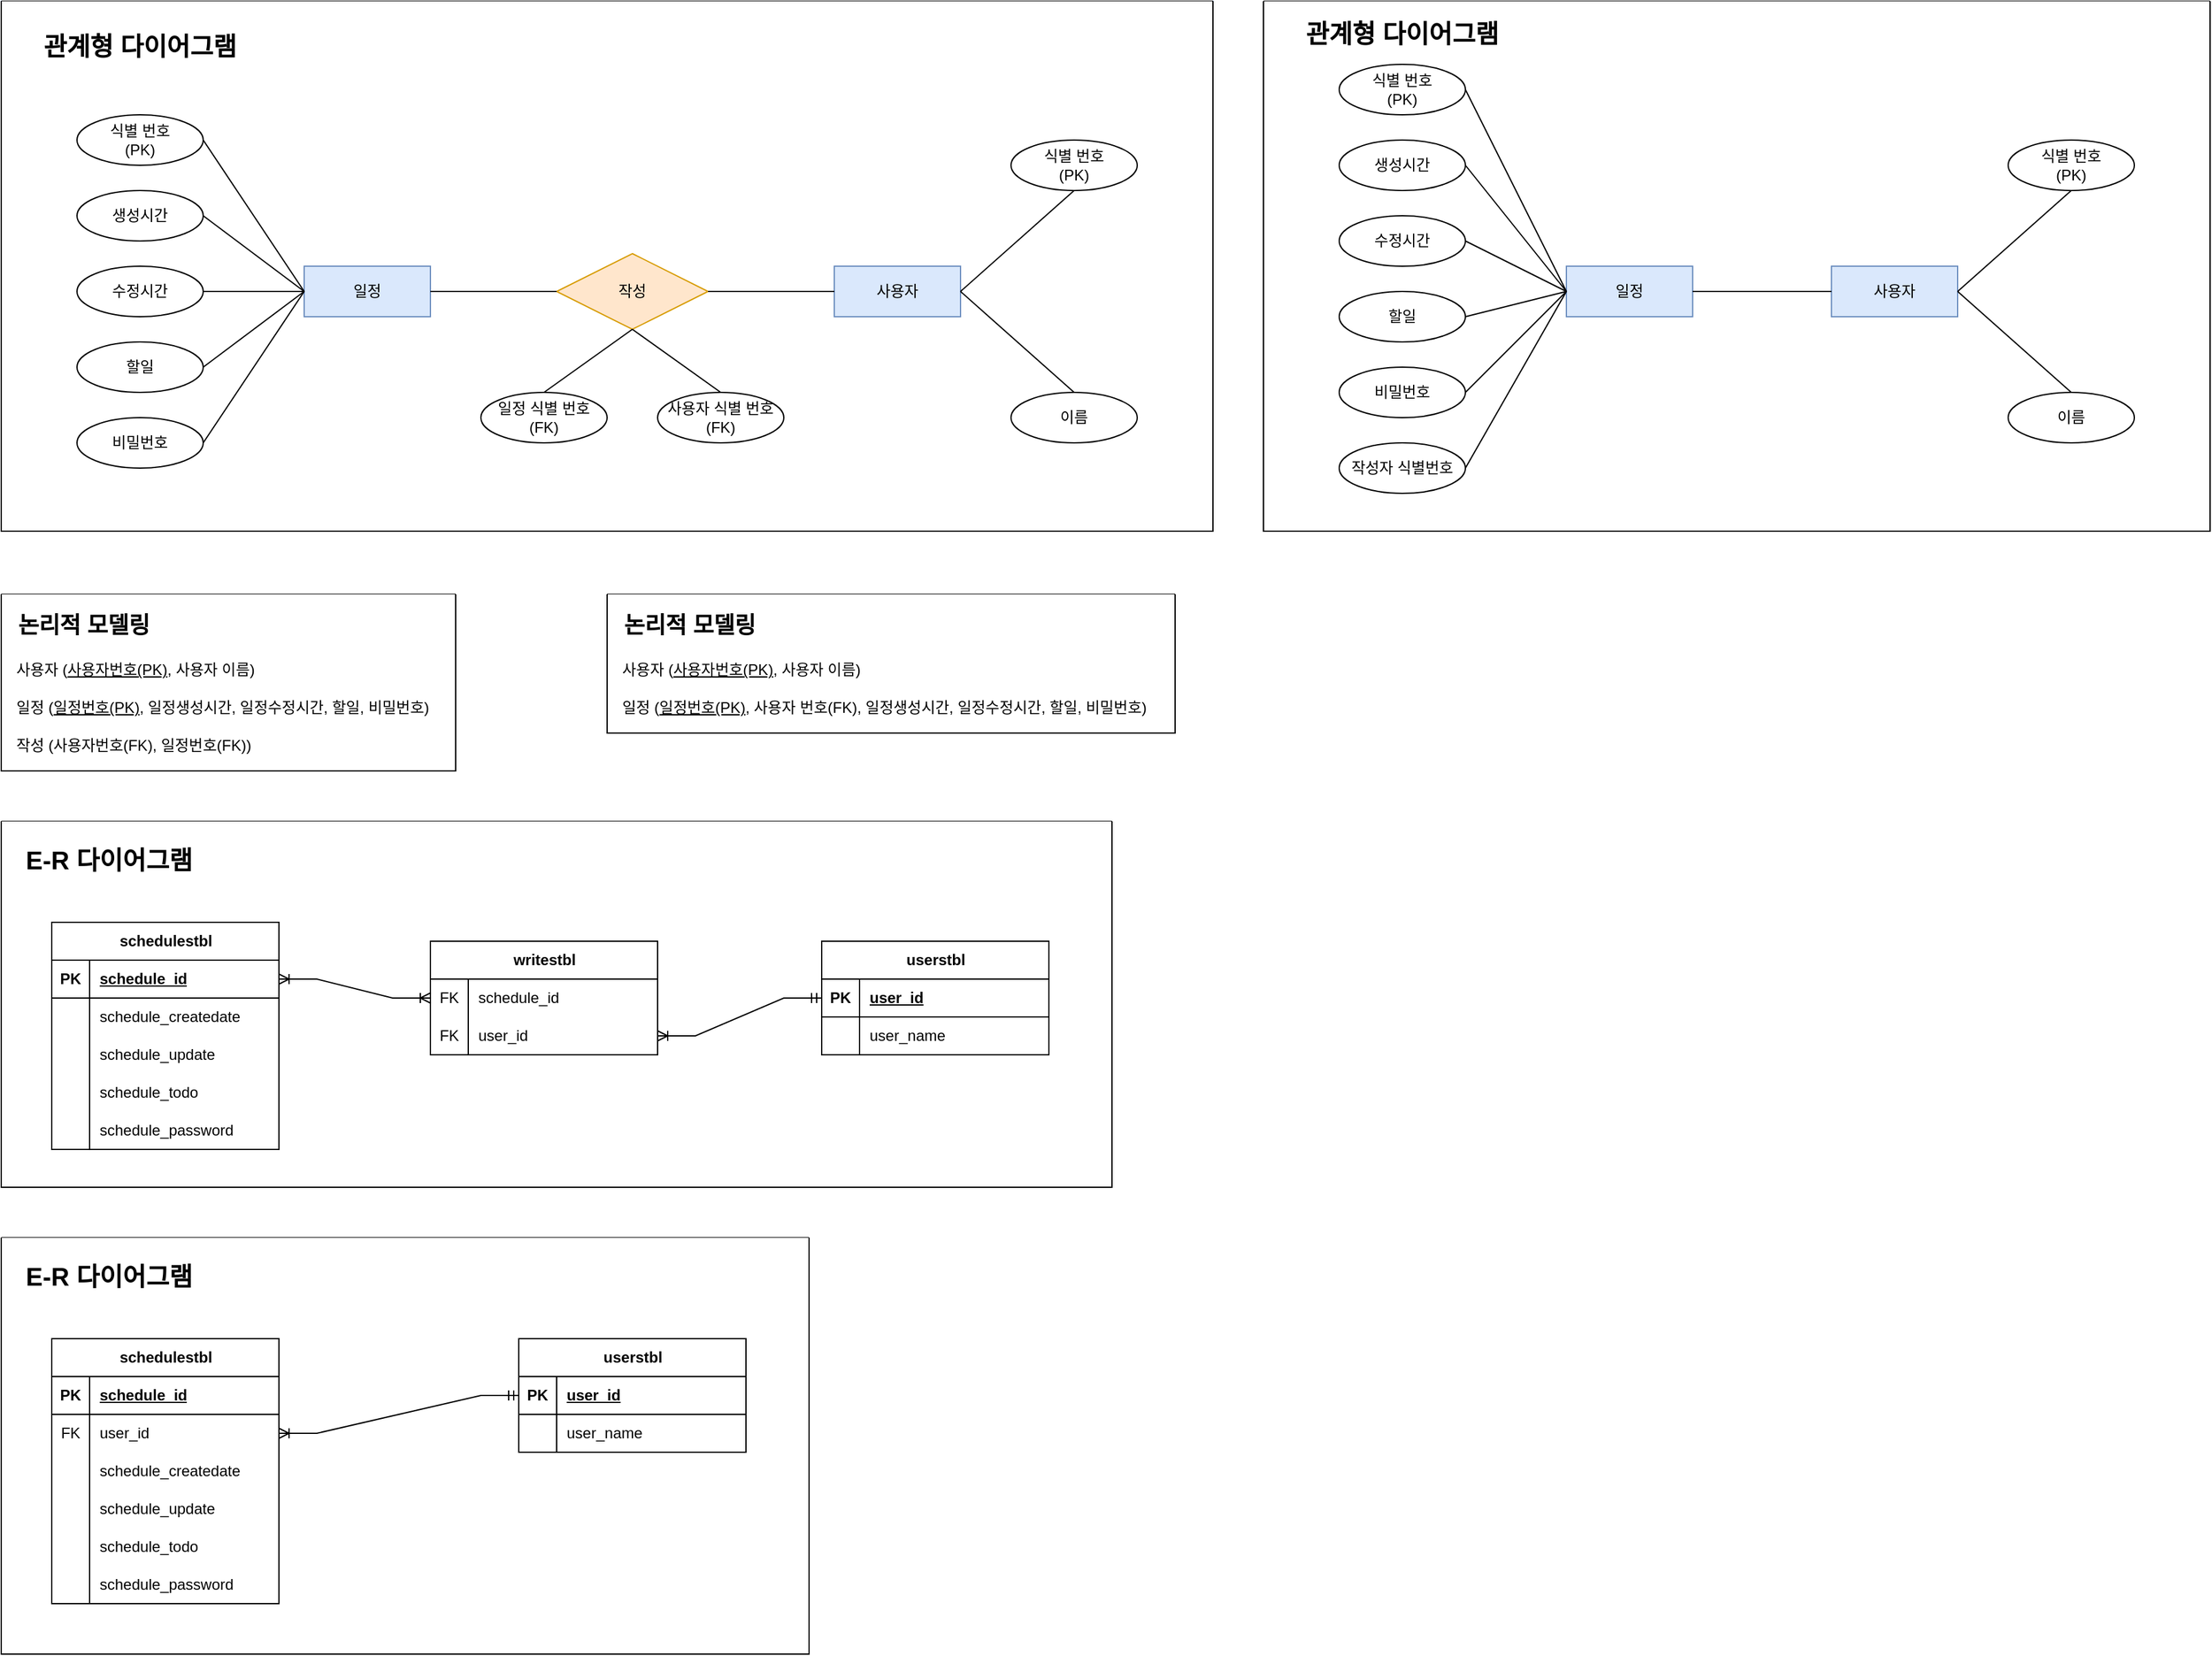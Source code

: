 <mxfile version="26.2.9">
  <diagram name="페이지-1" id="7u8y5s6nJCoRdp69eCld">
    <mxGraphModel dx="1723" dy="926" grid="1" gridSize="10" guides="1" tooltips="1" connect="1" arrows="1" fold="1" page="1" pageScale="1" pageWidth="827" pageHeight="1169" math="0" shadow="0">
      <root>
        <mxCell id="0" />
        <mxCell id="1" parent="0" />
        <mxCell id="xy9pNAmXeIm37C3tFUrq-29" value="" style="group;fillColor=#dae8fc;strokeColor=#6c8ebf;" vertex="1" connectable="0" parent="1">
          <mxGeometry x="140" y="20" width="960" height="420" as="geometry" />
        </mxCell>
        <mxCell id="xy9pNAmXeIm37C3tFUrq-27" value="" style="swimlane;startSize=0;swimlaneFillColor=default;" vertex="1" parent="xy9pNAmXeIm37C3tFUrq-29">
          <mxGeometry width="960" height="420" as="geometry" />
        </mxCell>
        <mxCell id="xy9pNAmXeIm37C3tFUrq-28" value="관계형 다이어그램" style="text;html=1;align=center;verticalAlign=middle;whiteSpace=wrap;rounded=0;fontSize=20;fontStyle=1" vertex="1" parent="xy9pNAmXeIm37C3tFUrq-27">
          <mxGeometry x="25" y="20" width="170" height="30" as="geometry" />
        </mxCell>
        <mxCell id="xy9pNAmXeIm37C3tFUrq-3" value="작성" style="shape=rhombus;perimeter=rhombusPerimeter;whiteSpace=wrap;html=1;align=center;fillColor=#ffe6cc;strokeColor=#d79b00;" vertex="1" parent="xy9pNAmXeIm37C3tFUrq-29">
          <mxGeometry x="440" y="200" width="120" height="60" as="geometry" />
        </mxCell>
        <mxCell id="xy9pNAmXeIm37C3tFUrq-4" value="일정" style="whiteSpace=wrap;html=1;align=center;fillColor=#dae8fc;strokeColor=#6c8ebf;" vertex="1" parent="xy9pNAmXeIm37C3tFUrq-29">
          <mxGeometry x="240" y="210" width="100" height="40" as="geometry" />
        </mxCell>
        <mxCell id="xy9pNAmXeIm37C3tFUrq-5" value="사용자" style="whiteSpace=wrap;html=1;align=center;fillColor=#dae8fc;strokeColor=#6c8ebf;" vertex="1" parent="xy9pNAmXeIm37C3tFUrq-29">
          <mxGeometry x="660" y="210" width="100" height="40" as="geometry" />
        </mxCell>
        <mxCell id="xy9pNAmXeIm37C3tFUrq-6" value="" style="endArrow=none;html=1;rounded=0;exitX=1;exitY=0.5;exitDx=0;exitDy=0;entryX=0;entryY=0.5;entryDx=0;entryDy=0;" edge="1" parent="xy9pNAmXeIm37C3tFUrq-29" source="xy9pNAmXeIm37C3tFUrq-4" target="xy9pNAmXeIm37C3tFUrq-3">
          <mxGeometry relative="1" as="geometry">
            <mxPoint x="410" y="410" as="sourcePoint" />
            <mxPoint x="570" y="410" as="targetPoint" />
          </mxGeometry>
        </mxCell>
        <mxCell id="xy9pNAmXeIm37C3tFUrq-7" value="" style="endArrow=none;html=1;rounded=0;exitX=1;exitY=0.5;exitDx=0;exitDy=0;entryX=0;entryY=0.5;entryDx=0;entryDy=0;" edge="1" parent="xy9pNAmXeIm37C3tFUrq-29" source="xy9pNAmXeIm37C3tFUrq-3" target="xy9pNAmXeIm37C3tFUrq-5">
          <mxGeometry relative="1" as="geometry">
            <mxPoint x="430" y="410" as="sourcePoint" />
            <mxPoint x="590" y="410" as="targetPoint" />
          </mxGeometry>
        </mxCell>
        <mxCell id="xy9pNAmXeIm37C3tFUrq-8" value="식별 번호&lt;div&gt;(PK)&lt;/div&gt;" style="ellipse;whiteSpace=wrap;html=1;align=center;" vertex="1" parent="xy9pNAmXeIm37C3tFUrq-29">
          <mxGeometry x="800" y="110" width="100" height="40" as="geometry" />
        </mxCell>
        <mxCell id="xy9pNAmXeIm37C3tFUrq-9" value="이름" style="ellipse;whiteSpace=wrap;html=1;align=center;" vertex="1" parent="xy9pNAmXeIm37C3tFUrq-29">
          <mxGeometry x="800" y="310" width="100" height="40" as="geometry" />
        </mxCell>
        <mxCell id="xy9pNAmXeIm37C3tFUrq-10" value="" style="endArrow=none;html=1;rounded=0;entryX=0.5;entryY=1;entryDx=0;entryDy=0;exitX=1;exitY=0.5;exitDx=0;exitDy=0;" edge="1" parent="xy9pNAmXeIm37C3tFUrq-29" source="xy9pNAmXeIm37C3tFUrq-5" target="xy9pNAmXeIm37C3tFUrq-8">
          <mxGeometry relative="1" as="geometry">
            <mxPoint x="430" y="420" as="sourcePoint" />
            <mxPoint x="590" y="420" as="targetPoint" />
          </mxGeometry>
        </mxCell>
        <mxCell id="xy9pNAmXeIm37C3tFUrq-11" value="" style="endArrow=none;html=1;rounded=0;entryX=0.5;entryY=0;entryDx=0;entryDy=0;exitX=1;exitY=0.5;exitDx=0;exitDy=0;" edge="1" parent="xy9pNAmXeIm37C3tFUrq-29" source="xy9pNAmXeIm37C3tFUrq-5" target="xy9pNAmXeIm37C3tFUrq-9">
          <mxGeometry relative="1" as="geometry">
            <mxPoint x="820" y="230" as="sourcePoint" />
            <mxPoint x="590" y="420" as="targetPoint" />
          </mxGeometry>
        </mxCell>
        <mxCell id="xy9pNAmXeIm37C3tFUrq-12" value="식별 번호&lt;div&gt;(PK&lt;span style=&quot;background-color: transparent; color: light-dark(rgb(0, 0, 0), rgb(255, 255, 255));&quot;&gt;)&lt;/span&gt;&lt;/div&gt;" style="ellipse;whiteSpace=wrap;html=1;align=center;" vertex="1" parent="xy9pNAmXeIm37C3tFUrq-29">
          <mxGeometry x="60" y="90" width="100" height="40" as="geometry" />
        </mxCell>
        <mxCell id="xy9pNAmXeIm37C3tFUrq-13" value="생성시간" style="ellipse;whiteSpace=wrap;html=1;align=center;" vertex="1" parent="xy9pNAmXeIm37C3tFUrq-29">
          <mxGeometry x="60" y="150" width="100" height="40" as="geometry" />
        </mxCell>
        <mxCell id="xy9pNAmXeIm37C3tFUrq-14" value="수정시간" style="ellipse;whiteSpace=wrap;html=1;align=center;" vertex="1" parent="xy9pNAmXeIm37C3tFUrq-29">
          <mxGeometry x="60" y="210" width="100" height="40" as="geometry" />
        </mxCell>
        <mxCell id="xy9pNAmXeIm37C3tFUrq-15" value="할일" style="ellipse;whiteSpace=wrap;html=1;align=center;" vertex="1" parent="xy9pNAmXeIm37C3tFUrq-29">
          <mxGeometry x="60" y="270" width="100" height="40" as="geometry" />
        </mxCell>
        <mxCell id="xy9pNAmXeIm37C3tFUrq-16" value="비밀번호" style="ellipse;whiteSpace=wrap;html=1;align=center;" vertex="1" parent="xy9pNAmXeIm37C3tFUrq-29">
          <mxGeometry x="60" y="330" width="100" height="40" as="geometry" />
        </mxCell>
        <mxCell id="xy9pNAmXeIm37C3tFUrq-17" value="" style="endArrow=none;html=1;rounded=0;exitX=1;exitY=0.5;exitDx=0;exitDy=0;entryX=0;entryY=0.5;entryDx=0;entryDy=0;" edge="1" parent="xy9pNAmXeIm37C3tFUrq-29" source="xy9pNAmXeIm37C3tFUrq-12" target="xy9pNAmXeIm37C3tFUrq-4">
          <mxGeometry relative="1" as="geometry">
            <mxPoint x="340" y="420" as="sourcePoint" />
            <mxPoint x="500" y="420" as="targetPoint" />
          </mxGeometry>
        </mxCell>
        <mxCell id="xy9pNAmXeIm37C3tFUrq-18" value="" style="endArrow=none;html=1;rounded=0;exitX=1;exitY=0.5;exitDx=0;exitDy=0;entryX=0;entryY=0.5;entryDx=0;entryDy=0;" edge="1" parent="xy9pNAmXeIm37C3tFUrq-29" source="xy9pNAmXeIm37C3tFUrq-13" target="xy9pNAmXeIm37C3tFUrq-4">
          <mxGeometry relative="1" as="geometry">
            <mxPoint x="340" y="420" as="sourcePoint" />
            <mxPoint x="500" y="420" as="targetPoint" />
          </mxGeometry>
        </mxCell>
        <mxCell id="xy9pNAmXeIm37C3tFUrq-19" value="" style="endArrow=none;html=1;rounded=0;exitX=1;exitY=0.5;exitDx=0;exitDy=0;entryX=0;entryY=0.5;entryDx=0;entryDy=0;" edge="1" parent="xy9pNAmXeIm37C3tFUrq-29" source="xy9pNAmXeIm37C3tFUrq-14" target="xy9pNAmXeIm37C3tFUrq-4">
          <mxGeometry relative="1" as="geometry">
            <mxPoint x="340" y="420" as="sourcePoint" />
            <mxPoint x="500" y="420" as="targetPoint" />
          </mxGeometry>
        </mxCell>
        <mxCell id="xy9pNAmXeIm37C3tFUrq-20" value="" style="endArrow=none;html=1;rounded=0;exitX=1;exitY=0.5;exitDx=0;exitDy=0;entryX=0;entryY=0.5;entryDx=0;entryDy=0;" edge="1" parent="xy9pNAmXeIm37C3tFUrq-29" source="xy9pNAmXeIm37C3tFUrq-15" target="xy9pNAmXeIm37C3tFUrq-4">
          <mxGeometry relative="1" as="geometry">
            <mxPoint x="340" y="420" as="sourcePoint" />
            <mxPoint x="500" y="420" as="targetPoint" />
          </mxGeometry>
        </mxCell>
        <mxCell id="xy9pNAmXeIm37C3tFUrq-21" value="" style="endArrow=none;html=1;rounded=0;exitX=1;exitY=0.5;exitDx=0;exitDy=0;entryX=0;entryY=0.5;entryDx=0;entryDy=0;" edge="1" parent="xy9pNAmXeIm37C3tFUrq-29" source="xy9pNAmXeIm37C3tFUrq-16" target="xy9pNAmXeIm37C3tFUrq-4">
          <mxGeometry relative="1" as="geometry">
            <mxPoint x="340" y="420" as="sourcePoint" />
            <mxPoint x="500" y="420" as="targetPoint" />
          </mxGeometry>
        </mxCell>
        <mxCell id="xy9pNAmXeIm37C3tFUrq-22" value="일정 식별 번호&lt;div&gt;(FK)&lt;/div&gt;" style="ellipse;whiteSpace=wrap;html=1;align=center;" vertex="1" parent="xy9pNAmXeIm37C3tFUrq-29">
          <mxGeometry x="380" y="310" width="100" height="40" as="geometry" />
        </mxCell>
        <mxCell id="xy9pNAmXeIm37C3tFUrq-23" value="사용자 식별 번호&lt;div&gt;(FK)&lt;/div&gt;" style="ellipse;whiteSpace=wrap;html=1;align=center;" vertex="1" parent="xy9pNAmXeIm37C3tFUrq-29">
          <mxGeometry x="520" y="310" width="100" height="40" as="geometry" />
        </mxCell>
        <mxCell id="xy9pNAmXeIm37C3tFUrq-25" value="" style="endArrow=none;html=1;rounded=0;exitX=0.5;exitY=0;exitDx=0;exitDy=0;entryX=0.5;entryY=1;entryDx=0;entryDy=0;" edge="1" parent="xy9pNAmXeIm37C3tFUrq-29" source="xy9pNAmXeIm37C3tFUrq-22" target="xy9pNAmXeIm37C3tFUrq-3">
          <mxGeometry relative="1" as="geometry">
            <mxPoint x="340" y="420" as="sourcePoint" />
            <mxPoint x="500" y="420" as="targetPoint" />
          </mxGeometry>
        </mxCell>
        <mxCell id="xy9pNAmXeIm37C3tFUrq-26" value="" style="endArrow=none;html=1;rounded=0;exitX=0.5;exitY=1;exitDx=0;exitDy=0;entryX=0.5;entryY=0;entryDx=0;entryDy=0;" edge="1" parent="xy9pNAmXeIm37C3tFUrq-29" source="xy9pNAmXeIm37C3tFUrq-3" target="xy9pNAmXeIm37C3tFUrq-23">
          <mxGeometry relative="1" as="geometry">
            <mxPoint x="340" y="420" as="sourcePoint" />
            <mxPoint x="500" y="420" as="targetPoint" />
          </mxGeometry>
        </mxCell>
        <mxCell id="xy9pNAmXeIm37C3tFUrq-43" value="" style="swimlane;startSize=0;swimlaneFillColor=default;" vertex="1" parent="1">
          <mxGeometry x="140" y="490" width="360" height="140" as="geometry" />
        </mxCell>
        <mxCell id="xy9pNAmXeIm37C3tFUrq-44" value="논리적 모델링" style="text;html=1;align=center;verticalAlign=middle;resizable=0;points=[];autosize=1;strokeColor=none;fillColor=none;fontSize=18;fontStyle=1" vertex="1" parent="xy9pNAmXeIm37C3tFUrq-43">
          <mxGeometry y="5" width="130" height="40" as="geometry" />
        </mxCell>
        <mxCell id="xy9pNAmXeIm37C3tFUrq-45" value="사용자 (&lt;u&gt;사용자번호(PK)&lt;/u&gt;, 사용자 이름)" style="text;html=1;align=left;verticalAlign=middle;resizable=0;points=[];autosize=1;strokeColor=none;fillColor=none;" vertex="1" parent="xy9pNAmXeIm37C3tFUrq-43">
          <mxGeometry x="10" y="45" width="210" height="30" as="geometry" />
        </mxCell>
        <mxCell id="xy9pNAmXeIm37C3tFUrq-46" value="일정 (&lt;u&gt;일정번호(PK)&lt;/u&gt;, 일정생성시간, 일정수정시간, 할일, 비밀번호)" style="text;html=1;align=left;verticalAlign=middle;resizable=0;points=[];autosize=1;strokeColor=none;fillColor=none;" vertex="1" parent="xy9pNAmXeIm37C3tFUrq-43">
          <mxGeometry x="10" y="75" width="350" height="30" as="geometry" />
        </mxCell>
        <mxCell id="xy9pNAmXeIm37C3tFUrq-47" value="작성 (사용자번호(FK), 일정번호(FK))" style="text;html=1;align=left;verticalAlign=middle;resizable=0;points=[];autosize=1;strokeColor=none;fillColor=none;" vertex="1" parent="xy9pNAmXeIm37C3tFUrq-43">
          <mxGeometry x="10" y="105" width="210" height="30" as="geometry" />
        </mxCell>
        <mxCell id="xy9pNAmXeIm37C3tFUrq-95" value="" style="group" vertex="1" connectable="0" parent="1">
          <mxGeometry x="140" y="670" width="880" height="290" as="geometry" />
        </mxCell>
        <mxCell id="xy9pNAmXeIm37C3tFUrq-93" value="" style="swimlane;startSize=0;swimlaneFillColor=default;" vertex="1" parent="xy9pNAmXeIm37C3tFUrq-95">
          <mxGeometry width="880" height="290" as="geometry" />
        </mxCell>
        <mxCell id="xy9pNAmXeIm37C3tFUrq-94" value="E-R 다이어그램" style="text;html=1;align=center;verticalAlign=middle;resizable=0;points=[];autosize=1;strokeColor=none;fillColor=none;fontSize=20;fontStyle=1" vertex="1" parent="xy9pNAmXeIm37C3tFUrq-93">
          <mxGeometry x="5" y="10" width="160" height="40" as="geometry" />
        </mxCell>
        <mxCell id="xy9pNAmXeIm37C3tFUrq-48" value="schedulestbl" style="shape=table;startSize=30;container=1;collapsible=1;childLayout=tableLayout;fixedRows=1;rowLines=0;fontStyle=1;align=center;resizeLast=1;html=1;" vertex="1" parent="xy9pNAmXeIm37C3tFUrq-95">
          <mxGeometry x="40" y="80" width="180" height="180" as="geometry" />
        </mxCell>
        <mxCell id="xy9pNAmXeIm37C3tFUrq-49" value="" style="shape=tableRow;horizontal=0;startSize=0;swimlaneHead=0;swimlaneBody=0;fillColor=none;collapsible=0;dropTarget=0;points=[[0,0.5],[1,0.5]];portConstraint=eastwest;top=0;left=0;right=0;bottom=1;" vertex="1" parent="xy9pNAmXeIm37C3tFUrq-48">
          <mxGeometry y="30" width="180" height="30" as="geometry" />
        </mxCell>
        <mxCell id="xy9pNAmXeIm37C3tFUrq-50" value="PK" style="shape=partialRectangle;connectable=0;fillColor=none;top=0;left=0;bottom=0;right=0;fontStyle=1;overflow=hidden;whiteSpace=wrap;html=1;" vertex="1" parent="xy9pNAmXeIm37C3tFUrq-49">
          <mxGeometry width="30" height="30" as="geometry">
            <mxRectangle width="30" height="30" as="alternateBounds" />
          </mxGeometry>
        </mxCell>
        <mxCell id="xy9pNAmXeIm37C3tFUrq-51" value="schedule_id" style="shape=partialRectangle;connectable=0;fillColor=none;top=0;left=0;bottom=0;right=0;align=left;spacingLeft=6;fontStyle=5;overflow=hidden;whiteSpace=wrap;html=1;" vertex="1" parent="xy9pNAmXeIm37C3tFUrq-49">
          <mxGeometry x="30" width="150" height="30" as="geometry">
            <mxRectangle width="150" height="30" as="alternateBounds" />
          </mxGeometry>
        </mxCell>
        <mxCell id="xy9pNAmXeIm37C3tFUrq-52" value="" style="shape=tableRow;horizontal=0;startSize=0;swimlaneHead=0;swimlaneBody=0;fillColor=none;collapsible=0;dropTarget=0;points=[[0,0.5],[1,0.5]];portConstraint=eastwest;top=0;left=0;right=0;bottom=0;" vertex="1" parent="xy9pNAmXeIm37C3tFUrq-48">
          <mxGeometry y="60" width="180" height="30" as="geometry" />
        </mxCell>
        <mxCell id="xy9pNAmXeIm37C3tFUrq-53" value="" style="shape=partialRectangle;connectable=0;fillColor=none;top=0;left=0;bottom=0;right=0;editable=1;overflow=hidden;whiteSpace=wrap;html=1;" vertex="1" parent="xy9pNAmXeIm37C3tFUrq-52">
          <mxGeometry width="30" height="30" as="geometry">
            <mxRectangle width="30" height="30" as="alternateBounds" />
          </mxGeometry>
        </mxCell>
        <mxCell id="xy9pNAmXeIm37C3tFUrq-54" value="schedule_createdate" style="shape=partialRectangle;connectable=0;fillColor=none;top=0;left=0;bottom=0;right=0;align=left;spacingLeft=6;overflow=hidden;whiteSpace=wrap;html=1;" vertex="1" parent="xy9pNAmXeIm37C3tFUrq-52">
          <mxGeometry x="30" width="150" height="30" as="geometry">
            <mxRectangle width="150" height="30" as="alternateBounds" />
          </mxGeometry>
        </mxCell>
        <mxCell id="xy9pNAmXeIm37C3tFUrq-55" value="" style="shape=tableRow;horizontal=0;startSize=0;swimlaneHead=0;swimlaneBody=0;fillColor=none;collapsible=0;dropTarget=0;points=[[0,0.5],[1,0.5]];portConstraint=eastwest;top=0;left=0;right=0;bottom=0;" vertex="1" parent="xy9pNAmXeIm37C3tFUrq-48">
          <mxGeometry y="90" width="180" height="30" as="geometry" />
        </mxCell>
        <mxCell id="xy9pNAmXeIm37C3tFUrq-56" value="" style="shape=partialRectangle;connectable=0;fillColor=none;top=0;left=0;bottom=0;right=0;editable=1;overflow=hidden;whiteSpace=wrap;html=1;" vertex="1" parent="xy9pNAmXeIm37C3tFUrq-55">
          <mxGeometry width="30" height="30" as="geometry">
            <mxRectangle width="30" height="30" as="alternateBounds" />
          </mxGeometry>
        </mxCell>
        <mxCell id="xy9pNAmXeIm37C3tFUrq-57" value="schedule_update" style="shape=partialRectangle;connectable=0;fillColor=none;top=0;left=0;bottom=0;right=0;align=left;spacingLeft=6;overflow=hidden;whiteSpace=wrap;html=1;" vertex="1" parent="xy9pNAmXeIm37C3tFUrq-55">
          <mxGeometry x="30" width="150" height="30" as="geometry">
            <mxRectangle width="150" height="30" as="alternateBounds" />
          </mxGeometry>
        </mxCell>
        <mxCell id="xy9pNAmXeIm37C3tFUrq-58" value="" style="shape=tableRow;horizontal=0;startSize=0;swimlaneHead=0;swimlaneBody=0;fillColor=none;collapsible=0;dropTarget=0;points=[[0,0.5],[1,0.5]];portConstraint=eastwest;top=0;left=0;right=0;bottom=0;" vertex="1" parent="xy9pNAmXeIm37C3tFUrq-48">
          <mxGeometry y="120" width="180" height="30" as="geometry" />
        </mxCell>
        <mxCell id="xy9pNAmXeIm37C3tFUrq-59" value="" style="shape=partialRectangle;connectable=0;fillColor=none;top=0;left=0;bottom=0;right=0;editable=1;overflow=hidden;whiteSpace=wrap;html=1;" vertex="1" parent="xy9pNAmXeIm37C3tFUrq-58">
          <mxGeometry width="30" height="30" as="geometry">
            <mxRectangle width="30" height="30" as="alternateBounds" />
          </mxGeometry>
        </mxCell>
        <mxCell id="xy9pNAmXeIm37C3tFUrq-60" value="schedule_todo" style="shape=partialRectangle;connectable=0;fillColor=none;top=0;left=0;bottom=0;right=0;align=left;spacingLeft=6;overflow=hidden;whiteSpace=wrap;html=1;" vertex="1" parent="xy9pNAmXeIm37C3tFUrq-58">
          <mxGeometry x="30" width="150" height="30" as="geometry">
            <mxRectangle width="150" height="30" as="alternateBounds" />
          </mxGeometry>
        </mxCell>
        <mxCell id="xy9pNAmXeIm37C3tFUrq-87" value="" style="shape=tableRow;horizontal=0;startSize=0;swimlaneHead=0;swimlaneBody=0;fillColor=none;collapsible=0;dropTarget=0;points=[[0,0.5],[1,0.5]];portConstraint=eastwest;top=0;left=0;right=0;bottom=0;" vertex="1" parent="xy9pNAmXeIm37C3tFUrq-48">
          <mxGeometry y="150" width="180" height="30" as="geometry" />
        </mxCell>
        <mxCell id="xy9pNAmXeIm37C3tFUrq-88" value="" style="shape=partialRectangle;connectable=0;fillColor=none;top=0;left=0;bottom=0;right=0;editable=1;overflow=hidden;whiteSpace=wrap;html=1;" vertex="1" parent="xy9pNAmXeIm37C3tFUrq-87">
          <mxGeometry width="30" height="30" as="geometry">
            <mxRectangle width="30" height="30" as="alternateBounds" />
          </mxGeometry>
        </mxCell>
        <mxCell id="xy9pNAmXeIm37C3tFUrq-89" value="schedule_password" style="shape=partialRectangle;connectable=0;fillColor=none;top=0;left=0;bottom=0;right=0;align=left;spacingLeft=6;overflow=hidden;whiteSpace=wrap;html=1;" vertex="1" parent="xy9pNAmXeIm37C3tFUrq-87">
          <mxGeometry x="30" width="150" height="30" as="geometry">
            <mxRectangle width="150" height="30" as="alternateBounds" />
          </mxGeometry>
        </mxCell>
        <mxCell id="xy9pNAmXeIm37C3tFUrq-61" value="userstbl" style="shape=table;startSize=30;container=1;collapsible=1;childLayout=tableLayout;fixedRows=1;rowLines=0;fontStyle=1;align=center;resizeLast=1;html=1;" vertex="1" parent="xy9pNAmXeIm37C3tFUrq-95">
          <mxGeometry x="650" y="95" width="180" height="90" as="geometry" />
        </mxCell>
        <mxCell id="xy9pNAmXeIm37C3tFUrq-62" value="" style="shape=tableRow;horizontal=0;startSize=0;swimlaneHead=0;swimlaneBody=0;fillColor=none;collapsible=0;dropTarget=0;points=[[0,0.5],[1,0.5]];portConstraint=eastwest;top=0;left=0;right=0;bottom=1;" vertex="1" parent="xy9pNAmXeIm37C3tFUrq-61">
          <mxGeometry y="30" width="180" height="30" as="geometry" />
        </mxCell>
        <mxCell id="xy9pNAmXeIm37C3tFUrq-63" value="PK" style="shape=partialRectangle;connectable=0;fillColor=none;top=0;left=0;bottom=0;right=0;fontStyle=1;overflow=hidden;whiteSpace=wrap;html=1;" vertex="1" parent="xy9pNAmXeIm37C3tFUrq-62">
          <mxGeometry width="30" height="30" as="geometry">
            <mxRectangle width="30" height="30" as="alternateBounds" />
          </mxGeometry>
        </mxCell>
        <mxCell id="xy9pNAmXeIm37C3tFUrq-64" value="user_id" style="shape=partialRectangle;connectable=0;fillColor=none;top=0;left=0;bottom=0;right=0;align=left;spacingLeft=6;fontStyle=5;overflow=hidden;whiteSpace=wrap;html=1;" vertex="1" parent="xy9pNAmXeIm37C3tFUrq-62">
          <mxGeometry x="30" width="150" height="30" as="geometry">
            <mxRectangle width="150" height="30" as="alternateBounds" />
          </mxGeometry>
        </mxCell>
        <mxCell id="xy9pNAmXeIm37C3tFUrq-65" value="" style="shape=tableRow;horizontal=0;startSize=0;swimlaneHead=0;swimlaneBody=0;fillColor=none;collapsible=0;dropTarget=0;points=[[0,0.5],[1,0.5]];portConstraint=eastwest;top=0;left=0;right=0;bottom=0;" vertex="1" parent="xy9pNAmXeIm37C3tFUrq-61">
          <mxGeometry y="60" width="180" height="30" as="geometry" />
        </mxCell>
        <mxCell id="xy9pNAmXeIm37C3tFUrq-66" value="" style="shape=partialRectangle;connectable=0;fillColor=none;top=0;left=0;bottom=0;right=0;editable=1;overflow=hidden;whiteSpace=wrap;html=1;" vertex="1" parent="xy9pNAmXeIm37C3tFUrq-65">
          <mxGeometry width="30" height="30" as="geometry">
            <mxRectangle width="30" height="30" as="alternateBounds" />
          </mxGeometry>
        </mxCell>
        <mxCell id="xy9pNAmXeIm37C3tFUrq-67" value="user_name" style="shape=partialRectangle;connectable=0;fillColor=none;top=0;left=0;bottom=0;right=0;align=left;spacingLeft=6;overflow=hidden;whiteSpace=wrap;html=1;" vertex="1" parent="xy9pNAmXeIm37C3tFUrq-65">
          <mxGeometry x="30" width="150" height="30" as="geometry">
            <mxRectangle width="150" height="30" as="alternateBounds" />
          </mxGeometry>
        </mxCell>
        <mxCell id="xy9pNAmXeIm37C3tFUrq-74" value="writestbl" style="shape=table;startSize=30;container=1;collapsible=1;childLayout=tableLayout;fixedRows=1;rowLines=0;fontStyle=1;align=center;resizeLast=1;html=1;" vertex="1" parent="xy9pNAmXeIm37C3tFUrq-95">
          <mxGeometry x="340" y="95" width="180" height="90" as="geometry" />
        </mxCell>
        <mxCell id="xy9pNAmXeIm37C3tFUrq-78" value="" style="shape=tableRow;horizontal=0;startSize=0;swimlaneHead=0;swimlaneBody=0;fillColor=none;collapsible=0;dropTarget=0;points=[[0,0.5],[1,0.5]];portConstraint=eastwest;top=0;left=0;right=0;bottom=0;" vertex="1" parent="xy9pNAmXeIm37C3tFUrq-74">
          <mxGeometry y="30" width="180" height="30" as="geometry" />
        </mxCell>
        <mxCell id="xy9pNAmXeIm37C3tFUrq-79" value="FK" style="shape=partialRectangle;connectable=0;fillColor=none;top=0;left=0;bottom=0;right=0;editable=1;overflow=hidden;whiteSpace=wrap;html=1;" vertex="1" parent="xy9pNAmXeIm37C3tFUrq-78">
          <mxGeometry width="30" height="30" as="geometry">
            <mxRectangle width="30" height="30" as="alternateBounds" />
          </mxGeometry>
        </mxCell>
        <mxCell id="xy9pNAmXeIm37C3tFUrq-80" value="schedule_id" style="shape=partialRectangle;connectable=0;fillColor=none;top=0;left=0;bottom=0;right=0;align=left;spacingLeft=6;overflow=hidden;whiteSpace=wrap;html=1;" vertex="1" parent="xy9pNAmXeIm37C3tFUrq-78">
          <mxGeometry x="30" width="150" height="30" as="geometry">
            <mxRectangle width="150" height="30" as="alternateBounds" />
          </mxGeometry>
        </mxCell>
        <mxCell id="xy9pNAmXeIm37C3tFUrq-81" value="" style="shape=tableRow;horizontal=0;startSize=0;swimlaneHead=0;swimlaneBody=0;fillColor=none;collapsible=0;dropTarget=0;points=[[0,0.5],[1,0.5]];portConstraint=eastwest;top=0;left=0;right=0;bottom=0;" vertex="1" parent="xy9pNAmXeIm37C3tFUrq-74">
          <mxGeometry y="60" width="180" height="30" as="geometry" />
        </mxCell>
        <mxCell id="xy9pNAmXeIm37C3tFUrq-82" value="FK" style="shape=partialRectangle;connectable=0;fillColor=none;top=0;left=0;bottom=0;right=0;editable=1;overflow=hidden;whiteSpace=wrap;html=1;" vertex="1" parent="xy9pNAmXeIm37C3tFUrq-81">
          <mxGeometry width="30" height="30" as="geometry">
            <mxRectangle width="30" height="30" as="alternateBounds" />
          </mxGeometry>
        </mxCell>
        <mxCell id="xy9pNAmXeIm37C3tFUrq-83" value="user_id" style="shape=partialRectangle;connectable=0;fillColor=none;top=0;left=0;bottom=0;right=0;align=left;spacingLeft=6;overflow=hidden;whiteSpace=wrap;html=1;" vertex="1" parent="xy9pNAmXeIm37C3tFUrq-81">
          <mxGeometry x="30" width="150" height="30" as="geometry">
            <mxRectangle width="150" height="30" as="alternateBounds" />
          </mxGeometry>
        </mxCell>
        <mxCell id="xy9pNAmXeIm37C3tFUrq-91" value="" style="edgeStyle=entityRelationEdgeStyle;fontSize=12;html=1;endArrow=ERoneToMany;startArrow=ERmandOne;rounded=0;exitX=0;exitY=0.5;exitDx=0;exitDy=0;" edge="1" parent="xy9pNAmXeIm37C3tFUrq-95" source="xy9pNAmXeIm37C3tFUrq-62" target="xy9pNAmXeIm37C3tFUrq-81">
          <mxGeometry width="100" height="100" relative="1" as="geometry">
            <mxPoint x="510" y="110" as="sourcePoint" />
            <mxPoint x="610" y="10" as="targetPoint" />
          </mxGeometry>
        </mxCell>
        <mxCell id="xy9pNAmXeIm37C3tFUrq-92" value="" style="edgeStyle=entityRelationEdgeStyle;fontSize=12;html=1;endArrow=ERoneToMany;startArrow=ERoneToMany;rounded=0;" edge="1" parent="xy9pNAmXeIm37C3tFUrq-95" source="xy9pNAmXeIm37C3tFUrq-49" target="xy9pNAmXeIm37C3tFUrq-78">
          <mxGeometry width="100" height="100" relative="1" as="geometry">
            <mxPoint x="310" y="110" as="sourcePoint" />
            <mxPoint x="410" y="10" as="targetPoint" />
          </mxGeometry>
        </mxCell>
        <mxCell id="xy9pNAmXeIm37C3tFUrq-135" value="" style="group" vertex="1" connectable="0" parent="1">
          <mxGeometry x="140" y="1000" width="640" height="330" as="geometry" />
        </mxCell>
        <mxCell id="xy9pNAmXeIm37C3tFUrq-97" value="" style="swimlane;startSize=0;swimlaneFillColor=default;" vertex="1" parent="xy9pNAmXeIm37C3tFUrq-135">
          <mxGeometry width="640" height="330" as="geometry" />
        </mxCell>
        <mxCell id="xy9pNAmXeIm37C3tFUrq-98" value="E-R 다이어그램" style="text;html=1;align=center;verticalAlign=middle;resizable=0;points=[];autosize=1;strokeColor=none;fillColor=none;fontSize=20;fontStyle=1" vertex="1" parent="xy9pNAmXeIm37C3tFUrq-97">
          <mxGeometry x="5" y="10" width="160" height="40" as="geometry" />
        </mxCell>
        <mxCell id="xy9pNAmXeIm37C3tFUrq-115" value="userstbl" style="shape=table;startSize=30;container=1;collapsible=1;childLayout=tableLayout;fixedRows=1;rowLines=0;fontStyle=1;align=center;resizeLast=1;html=1;" vertex="1" parent="xy9pNAmXeIm37C3tFUrq-97">
          <mxGeometry x="410" y="80" width="180" height="90" as="geometry" />
        </mxCell>
        <mxCell id="xy9pNAmXeIm37C3tFUrq-116" value="" style="shape=tableRow;horizontal=0;startSize=0;swimlaneHead=0;swimlaneBody=0;fillColor=none;collapsible=0;dropTarget=0;points=[[0,0.5],[1,0.5]];portConstraint=eastwest;top=0;left=0;right=0;bottom=1;" vertex="1" parent="xy9pNAmXeIm37C3tFUrq-115">
          <mxGeometry y="30" width="180" height="30" as="geometry" />
        </mxCell>
        <mxCell id="xy9pNAmXeIm37C3tFUrq-117" value="PK" style="shape=partialRectangle;connectable=0;fillColor=none;top=0;left=0;bottom=0;right=0;fontStyle=1;overflow=hidden;whiteSpace=wrap;html=1;" vertex="1" parent="xy9pNAmXeIm37C3tFUrq-116">
          <mxGeometry width="30" height="30" as="geometry">
            <mxRectangle width="30" height="30" as="alternateBounds" />
          </mxGeometry>
        </mxCell>
        <mxCell id="xy9pNAmXeIm37C3tFUrq-118" value="user_id" style="shape=partialRectangle;connectable=0;fillColor=none;top=0;left=0;bottom=0;right=0;align=left;spacingLeft=6;fontStyle=5;overflow=hidden;whiteSpace=wrap;html=1;" vertex="1" parent="xy9pNAmXeIm37C3tFUrq-116">
          <mxGeometry x="30" width="150" height="30" as="geometry">
            <mxRectangle width="150" height="30" as="alternateBounds" />
          </mxGeometry>
        </mxCell>
        <mxCell id="xy9pNAmXeIm37C3tFUrq-119" value="" style="shape=tableRow;horizontal=0;startSize=0;swimlaneHead=0;swimlaneBody=0;fillColor=none;collapsible=0;dropTarget=0;points=[[0,0.5],[1,0.5]];portConstraint=eastwest;top=0;left=0;right=0;bottom=0;" vertex="1" parent="xy9pNAmXeIm37C3tFUrq-115">
          <mxGeometry y="60" width="180" height="30" as="geometry" />
        </mxCell>
        <mxCell id="xy9pNAmXeIm37C3tFUrq-120" value="" style="shape=partialRectangle;connectable=0;fillColor=none;top=0;left=0;bottom=0;right=0;editable=1;overflow=hidden;whiteSpace=wrap;html=1;" vertex="1" parent="xy9pNAmXeIm37C3tFUrq-119">
          <mxGeometry width="30" height="30" as="geometry">
            <mxRectangle width="30" height="30" as="alternateBounds" />
          </mxGeometry>
        </mxCell>
        <mxCell id="xy9pNAmXeIm37C3tFUrq-121" value="user_name" style="shape=partialRectangle;connectable=0;fillColor=none;top=0;left=0;bottom=0;right=0;align=left;spacingLeft=6;overflow=hidden;whiteSpace=wrap;html=1;" vertex="1" parent="xy9pNAmXeIm37C3tFUrq-119">
          <mxGeometry x="30" width="150" height="30" as="geometry">
            <mxRectangle width="150" height="30" as="alternateBounds" />
          </mxGeometry>
        </mxCell>
        <mxCell id="xy9pNAmXeIm37C3tFUrq-99" value="schedulestbl" style="shape=table;startSize=30;container=1;collapsible=1;childLayout=tableLayout;fixedRows=1;rowLines=0;fontStyle=1;align=center;resizeLast=1;html=1;" vertex="1" parent="xy9pNAmXeIm37C3tFUrq-135">
          <mxGeometry x="40" y="80" width="180" height="210" as="geometry" />
        </mxCell>
        <mxCell id="xy9pNAmXeIm37C3tFUrq-100" value="" style="shape=tableRow;horizontal=0;startSize=0;swimlaneHead=0;swimlaneBody=0;fillColor=none;collapsible=0;dropTarget=0;points=[[0,0.5],[1,0.5]];portConstraint=eastwest;top=0;left=0;right=0;bottom=1;" vertex="1" parent="xy9pNAmXeIm37C3tFUrq-99">
          <mxGeometry y="30" width="180" height="30" as="geometry" />
        </mxCell>
        <mxCell id="xy9pNAmXeIm37C3tFUrq-101" value="PK" style="shape=partialRectangle;connectable=0;fillColor=none;top=0;left=0;bottom=0;right=0;fontStyle=1;overflow=hidden;whiteSpace=wrap;html=1;" vertex="1" parent="xy9pNAmXeIm37C3tFUrq-100">
          <mxGeometry width="30" height="30" as="geometry">
            <mxRectangle width="30" height="30" as="alternateBounds" />
          </mxGeometry>
        </mxCell>
        <mxCell id="xy9pNAmXeIm37C3tFUrq-102" value="schedule_id" style="shape=partialRectangle;connectable=0;fillColor=none;top=0;left=0;bottom=0;right=0;align=left;spacingLeft=6;fontStyle=5;overflow=hidden;whiteSpace=wrap;html=1;" vertex="1" parent="xy9pNAmXeIm37C3tFUrq-100">
          <mxGeometry x="30" width="150" height="30" as="geometry">
            <mxRectangle width="150" height="30" as="alternateBounds" />
          </mxGeometry>
        </mxCell>
        <mxCell id="xy9pNAmXeIm37C3tFUrq-103" value="" style="shape=tableRow;horizontal=0;startSize=0;swimlaneHead=0;swimlaneBody=0;fillColor=none;collapsible=0;dropTarget=0;points=[[0,0.5],[1,0.5]];portConstraint=eastwest;top=0;left=0;right=0;bottom=0;" vertex="1" parent="xy9pNAmXeIm37C3tFUrq-99">
          <mxGeometry y="60" width="180" height="30" as="geometry" />
        </mxCell>
        <mxCell id="xy9pNAmXeIm37C3tFUrq-104" value="FK" style="shape=partialRectangle;connectable=0;fillColor=none;top=0;left=0;bottom=0;right=0;editable=1;overflow=hidden;whiteSpace=wrap;html=1;" vertex="1" parent="xy9pNAmXeIm37C3tFUrq-103">
          <mxGeometry width="30" height="30" as="geometry">
            <mxRectangle width="30" height="30" as="alternateBounds" />
          </mxGeometry>
        </mxCell>
        <mxCell id="xy9pNAmXeIm37C3tFUrq-105" value="user_id" style="shape=partialRectangle;connectable=0;fillColor=none;top=0;left=0;bottom=0;right=0;align=left;spacingLeft=6;overflow=hidden;whiteSpace=wrap;html=1;" vertex="1" parent="xy9pNAmXeIm37C3tFUrq-103">
          <mxGeometry x="30" width="150" height="30" as="geometry">
            <mxRectangle width="150" height="30" as="alternateBounds" />
          </mxGeometry>
        </mxCell>
        <mxCell id="xy9pNAmXeIm37C3tFUrq-131" value="" style="shape=tableRow;horizontal=0;startSize=0;swimlaneHead=0;swimlaneBody=0;fillColor=none;collapsible=0;dropTarget=0;points=[[0,0.5],[1,0.5]];portConstraint=eastwest;top=0;left=0;right=0;bottom=0;" vertex="1" parent="xy9pNAmXeIm37C3tFUrq-99">
          <mxGeometry y="90" width="180" height="30" as="geometry" />
        </mxCell>
        <mxCell id="xy9pNAmXeIm37C3tFUrq-132" value="" style="shape=partialRectangle;connectable=0;fillColor=none;top=0;left=0;bottom=0;right=0;editable=1;overflow=hidden;whiteSpace=wrap;html=1;" vertex="1" parent="xy9pNAmXeIm37C3tFUrq-131">
          <mxGeometry width="30" height="30" as="geometry">
            <mxRectangle width="30" height="30" as="alternateBounds" />
          </mxGeometry>
        </mxCell>
        <mxCell id="xy9pNAmXeIm37C3tFUrq-133" value="schedule_createdate" style="shape=partialRectangle;connectable=0;fillColor=none;top=0;left=0;bottom=0;right=0;align=left;spacingLeft=6;overflow=hidden;whiteSpace=wrap;html=1;" vertex="1" parent="xy9pNAmXeIm37C3tFUrq-131">
          <mxGeometry x="30" width="150" height="30" as="geometry">
            <mxRectangle width="150" height="30" as="alternateBounds" />
          </mxGeometry>
        </mxCell>
        <mxCell id="xy9pNAmXeIm37C3tFUrq-106" value="" style="shape=tableRow;horizontal=0;startSize=0;swimlaneHead=0;swimlaneBody=0;fillColor=none;collapsible=0;dropTarget=0;points=[[0,0.5],[1,0.5]];portConstraint=eastwest;top=0;left=0;right=0;bottom=0;" vertex="1" parent="xy9pNAmXeIm37C3tFUrq-99">
          <mxGeometry y="120" width="180" height="30" as="geometry" />
        </mxCell>
        <mxCell id="xy9pNAmXeIm37C3tFUrq-107" value="" style="shape=partialRectangle;connectable=0;fillColor=none;top=0;left=0;bottom=0;right=0;editable=1;overflow=hidden;whiteSpace=wrap;html=1;" vertex="1" parent="xy9pNAmXeIm37C3tFUrq-106">
          <mxGeometry width="30" height="30" as="geometry">
            <mxRectangle width="30" height="30" as="alternateBounds" />
          </mxGeometry>
        </mxCell>
        <mxCell id="xy9pNAmXeIm37C3tFUrq-108" value="schedule_update" style="shape=partialRectangle;connectable=0;fillColor=none;top=0;left=0;bottom=0;right=0;align=left;spacingLeft=6;overflow=hidden;whiteSpace=wrap;html=1;" vertex="1" parent="xy9pNAmXeIm37C3tFUrq-106">
          <mxGeometry x="30" width="150" height="30" as="geometry">
            <mxRectangle width="150" height="30" as="alternateBounds" />
          </mxGeometry>
        </mxCell>
        <mxCell id="xy9pNAmXeIm37C3tFUrq-109" value="" style="shape=tableRow;horizontal=0;startSize=0;swimlaneHead=0;swimlaneBody=0;fillColor=none;collapsible=0;dropTarget=0;points=[[0,0.5],[1,0.5]];portConstraint=eastwest;top=0;left=0;right=0;bottom=0;" vertex="1" parent="xy9pNAmXeIm37C3tFUrq-99">
          <mxGeometry y="150" width="180" height="30" as="geometry" />
        </mxCell>
        <mxCell id="xy9pNAmXeIm37C3tFUrq-110" value="" style="shape=partialRectangle;connectable=0;fillColor=none;top=0;left=0;bottom=0;right=0;editable=1;overflow=hidden;whiteSpace=wrap;html=1;" vertex="1" parent="xy9pNAmXeIm37C3tFUrq-109">
          <mxGeometry width="30" height="30" as="geometry">
            <mxRectangle width="30" height="30" as="alternateBounds" />
          </mxGeometry>
        </mxCell>
        <mxCell id="xy9pNAmXeIm37C3tFUrq-111" value="schedule_todo" style="shape=partialRectangle;connectable=0;fillColor=none;top=0;left=0;bottom=0;right=0;align=left;spacingLeft=6;overflow=hidden;whiteSpace=wrap;html=1;" vertex="1" parent="xy9pNAmXeIm37C3tFUrq-109">
          <mxGeometry x="30" width="150" height="30" as="geometry">
            <mxRectangle width="150" height="30" as="alternateBounds" />
          </mxGeometry>
        </mxCell>
        <mxCell id="xy9pNAmXeIm37C3tFUrq-112" value="" style="shape=tableRow;horizontal=0;startSize=0;swimlaneHead=0;swimlaneBody=0;fillColor=none;collapsible=0;dropTarget=0;points=[[0,0.5],[1,0.5]];portConstraint=eastwest;top=0;left=0;right=0;bottom=0;" vertex="1" parent="xy9pNAmXeIm37C3tFUrq-99">
          <mxGeometry y="180" width="180" height="30" as="geometry" />
        </mxCell>
        <mxCell id="xy9pNAmXeIm37C3tFUrq-113" value="" style="shape=partialRectangle;connectable=0;fillColor=none;top=0;left=0;bottom=0;right=0;editable=1;overflow=hidden;whiteSpace=wrap;html=1;" vertex="1" parent="xy9pNAmXeIm37C3tFUrq-112">
          <mxGeometry width="30" height="30" as="geometry">
            <mxRectangle width="30" height="30" as="alternateBounds" />
          </mxGeometry>
        </mxCell>
        <mxCell id="xy9pNAmXeIm37C3tFUrq-114" value="schedule_password" style="shape=partialRectangle;connectable=0;fillColor=none;top=0;left=0;bottom=0;right=0;align=left;spacingLeft=6;overflow=hidden;whiteSpace=wrap;html=1;" vertex="1" parent="xy9pNAmXeIm37C3tFUrq-112">
          <mxGeometry x="30" width="150" height="30" as="geometry">
            <mxRectangle width="150" height="30" as="alternateBounds" />
          </mxGeometry>
        </mxCell>
        <mxCell id="xy9pNAmXeIm37C3tFUrq-134" value="" style="edgeStyle=entityRelationEdgeStyle;fontSize=12;html=1;endArrow=ERoneToMany;startArrow=ERmandOne;rounded=0;" edge="1" parent="xy9pNAmXeIm37C3tFUrq-135" source="xy9pNAmXeIm37C3tFUrq-116" target="xy9pNAmXeIm37C3tFUrq-103">
          <mxGeometry width="100" height="100" relative="1" as="geometry">
            <mxPoint x="250" y="100" as="sourcePoint" />
            <mxPoint x="350" as="targetPoint" />
          </mxGeometry>
        </mxCell>
        <mxCell id="xy9pNAmXeIm37C3tFUrq-164" value="" style="group" vertex="1" connectable="0" parent="1">
          <mxGeometry x="1140" y="20" width="750" height="420" as="geometry" />
        </mxCell>
        <mxCell id="xy9pNAmXeIm37C3tFUrq-137" value="" style="swimlane;startSize=0;swimlaneFillColor=default;container=0;" vertex="1" parent="xy9pNAmXeIm37C3tFUrq-164">
          <mxGeometry width="750" height="420" as="geometry" />
        </mxCell>
        <mxCell id="xy9pNAmXeIm37C3tFUrq-141" value="사용자" style="whiteSpace=wrap;html=1;align=center;fillColor=#dae8fc;strokeColor=#6c8ebf;container=0;" vertex="1" parent="xy9pNAmXeIm37C3tFUrq-137">
          <mxGeometry x="450" y="210" width="100" height="40" as="geometry" />
        </mxCell>
        <mxCell id="xy9pNAmXeIm37C3tFUrq-144" value="식별 번호&lt;div&gt;(PK)&lt;/div&gt;" style="ellipse;whiteSpace=wrap;html=1;align=center;container=0;" vertex="1" parent="xy9pNAmXeIm37C3tFUrq-137">
          <mxGeometry x="590" y="110" width="100" height="40" as="geometry" />
        </mxCell>
        <mxCell id="xy9pNAmXeIm37C3tFUrq-145" value="이름" style="ellipse;whiteSpace=wrap;html=1;align=center;container=0;" vertex="1" parent="xy9pNAmXeIm37C3tFUrq-137">
          <mxGeometry x="590" y="310" width="100" height="40" as="geometry" />
        </mxCell>
        <mxCell id="xy9pNAmXeIm37C3tFUrq-146" value="" style="endArrow=none;html=1;rounded=0;entryX=0.5;entryY=1;entryDx=0;entryDy=0;exitX=1;exitY=0.5;exitDx=0;exitDy=0;" edge="1" parent="xy9pNAmXeIm37C3tFUrq-137" source="xy9pNAmXeIm37C3tFUrq-141" target="xy9pNAmXeIm37C3tFUrq-144">
          <mxGeometry relative="1" as="geometry">
            <mxPoint x="220" y="420" as="sourcePoint" />
            <mxPoint x="380" y="420" as="targetPoint" />
          </mxGeometry>
        </mxCell>
        <mxCell id="xy9pNAmXeIm37C3tFUrq-147" value="" style="endArrow=none;html=1;rounded=0;entryX=0.5;entryY=0;entryDx=0;entryDy=0;exitX=1;exitY=0.5;exitDx=0;exitDy=0;" edge="1" parent="xy9pNAmXeIm37C3tFUrq-137" source="xy9pNAmXeIm37C3tFUrq-141" target="xy9pNAmXeIm37C3tFUrq-145">
          <mxGeometry relative="1" as="geometry">
            <mxPoint x="610" y="230" as="sourcePoint" />
            <mxPoint x="380" y="420" as="targetPoint" />
          </mxGeometry>
        </mxCell>
        <mxCell id="xy9pNAmXeIm37C3tFUrq-148" value="식별 번호&lt;div&gt;(PK&lt;span style=&quot;background-color: transparent; color: light-dark(rgb(0, 0, 0), rgb(255, 255, 255));&quot;&gt;)&lt;/span&gt;&lt;/div&gt;" style="ellipse;whiteSpace=wrap;html=1;align=center;container=0;" vertex="1" parent="xy9pNAmXeIm37C3tFUrq-137">
          <mxGeometry x="60" y="50" width="100" height="40" as="geometry" />
        </mxCell>
        <mxCell id="xy9pNAmXeIm37C3tFUrq-149" value="생성시간" style="ellipse;whiteSpace=wrap;html=1;align=center;container=0;" vertex="1" parent="xy9pNAmXeIm37C3tFUrq-137">
          <mxGeometry x="60" y="110" width="100" height="40" as="geometry" />
        </mxCell>
        <mxCell id="xy9pNAmXeIm37C3tFUrq-150" value="수정시간" style="ellipse;whiteSpace=wrap;html=1;align=center;container=0;" vertex="1" parent="xy9pNAmXeIm37C3tFUrq-137">
          <mxGeometry x="60" y="170" width="100" height="40" as="geometry" />
        </mxCell>
        <mxCell id="xy9pNAmXeIm37C3tFUrq-151" value="할일" style="ellipse;whiteSpace=wrap;html=1;align=center;container=0;" vertex="1" parent="xy9pNAmXeIm37C3tFUrq-137">
          <mxGeometry x="60" y="230" width="100" height="40" as="geometry" />
        </mxCell>
        <mxCell id="xy9pNAmXeIm37C3tFUrq-152" value="비밀번호" style="ellipse;whiteSpace=wrap;html=1;align=center;container=0;" vertex="1" parent="xy9pNAmXeIm37C3tFUrq-137">
          <mxGeometry x="60" y="290" width="100" height="40" as="geometry" />
        </mxCell>
        <mxCell id="xy9pNAmXeIm37C3tFUrq-138" value="관계형 다이어그램" style="text;html=1;align=center;verticalAlign=middle;whiteSpace=wrap;rounded=0;fontSize=20;fontStyle=1;container=0;" vertex="1" parent="xy9pNAmXeIm37C3tFUrq-137">
          <mxGeometry x="25" y="10" width="170" height="30" as="geometry" />
        </mxCell>
        <mxCell id="xy9pNAmXeIm37C3tFUrq-162" value="작성자 식별번호" style="ellipse;whiteSpace=wrap;html=1;align=center;" vertex="1" parent="xy9pNAmXeIm37C3tFUrq-137">
          <mxGeometry x="60" y="350" width="100" height="40" as="geometry" />
        </mxCell>
        <mxCell id="xy9pNAmXeIm37C3tFUrq-140" value="일정" style="whiteSpace=wrap;html=1;align=center;fillColor=#dae8fc;strokeColor=#6c8ebf;container=0;" vertex="1" parent="xy9pNAmXeIm37C3tFUrq-164">
          <mxGeometry x="240" y="210" width="100" height="40" as="geometry" />
        </mxCell>
        <mxCell id="xy9pNAmXeIm37C3tFUrq-142" value="" style="endArrow=none;html=1;rounded=0;exitX=1;exitY=0.5;exitDx=0;exitDy=0;entryX=0;entryY=0.5;entryDx=0;entryDy=0;" edge="1" parent="xy9pNAmXeIm37C3tFUrq-164" source="xy9pNAmXeIm37C3tFUrq-140" target="xy9pNAmXeIm37C3tFUrq-141">
          <mxGeometry relative="1" as="geometry">
            <mxPoint x="410" y="410" as="sourcePoint" />
            <mxPoint x="440" y="230" as="targetPoint" />
          </mxGeometry>
        </mxCell>
        <mxCell id="xy9pNAmXeIm37C3tFUrq-153" value="" style="endArrow=none;html=1;rounded=0;exitX=1;exitY=0.5;exitDx=0;exitDy=0;entryX=0;entryY=0.5;entryDx=0;entryDy=0;" edge="1" parent="xy9pNAmXeIm37C3tFUrq-164" source="xy9pNAmXeIm37C3tFUrq-148" target="xy9pNAmXeIm37C3tFUrq-140">
          <mxGeometry relative="1" as="geometry">
            <mxPoint x="340" y="420" as="sourcePoint" />
            <mxPoint x="500" y="420" as="targetPoint" />
          </mxGeometry>
        </mxCell>
        <mxCell id="xy9pNAmXeIm37C3tFUrq-154" value="" style="endArrow=none;html=1;rounded=0;exitX=1;exitY=0.5;exitDx=0;exitDy=0;entryX=0;entryY=0.5;entryDx=0;entryDy=0;" edge="1" parent="xy9pNAmXeIm37C3tFUrq-164" source="xy9pNAmXeIm37C3tFUrq-149" target="xy9pNAmXeIm37C3tFUrq-140">
          <mxGeometry relative="1" as="geometry">
            <mxPoint x="340" y="420" as="sourcePoint" />
            <mxPoint x="500" y="420" as="targetPoint" />
          </mxGeometry>
        </mxCell>
        <mxCell id="xy9pNAmXeIm37C3tFUrq-155" value="" style="endArrow=none;html=1;rounded=0;exitX=1;exitY=0.5;exitDx=0;exitDy=0;entryX=0;entryY=0.5;entryDx=0;entryDy=0;" edge="1" parent="xy9pNAmXeIm37C3tFUrq-164" source="xy9pNAmXeIm37C3tFUrq-150" target="xy9pNAmXeIm37C3tFUrq-140">
          <mxGeometry relative="1" as="geometry">
            <mxPoint x="340" y="420" as="sourcePoint" />
            <mxPoint x="500" y="420" as="targetPoint" />
          </mxGeometry>
        </mxCell>
        <mxCell id="xy9pNAmXeIm37C3tFUrq-156" value="" style="endArrow=none;html=1;rounded=0;exitX=1;exitY=0.5;exitDx=0;exitDy=0;entryX=0;entryY=0.5;entryDx=0;entryDy=0;" edge="1" parent="xy9pNAmXeIm37C3tFUrq-164" source="xy9pNAmXeIm37C3tFUrq-151" target="xy9pNAmXeIm37C3tFUrq-140">
          <mxGeometry relative="1" as="geometry">
            <mxPoint x="340" y="420" as="sourcePoint" />
            <mxPoint x="500" y="420" as="targetPoint" />
          </mxGeometry>
        </mxCell>
        <mxCell id="xy9pNAmXeIm37C3tFUrq-157" value="" style="endArrow=none;html=1;rounded=0;exitX=1;exitY=0.5;exitDx=0;exitDy=0;entryX=0;entryY=0.5;entryDx=0;entryDy=0;" edge="1" parent="xy9pNAmXeIm37C3tFUrq-164" source="xy9pNAmXeIm37C3tFUrq-152" target="xy9pNAmXeIm37C3tFUrq-140">
          <mxGeometry relative="1" as="geometry">
            <mxPoint x="340" y="420" as="sourcePoint" />
            <mxPoint x="500" y="420" as="targetPoint" />
          </mxGeometry>
        </mxCell>
        <mxCell id="xy9pNAmXeIm37C3tFUrq-163" value="" style="endArrow=none;html=1;rounded=0;exitX=1;exitY=0.5;exitDx=0;exitDy=0;entryX=0;entryY=0.5;entryDx=0;entryDy=0;" edge="1" parent="xy9pNAmXeIm37C3tFUrq-164" source="xy9pNAmXeIm37C3tFUrq-162" target="xy9pNAmXeIm37C3tFUrq-140">
          <mxGeometry relative="1" as="geometry">
            <mxPoint x="200" y="200" as="sourcePoint" />
            <mxPoint x="360" y="200" as="targetPoint" />
          </mxGeometry>
        </mxCell>
        <mxCell id="xy9pNAmXeIm37C3tFUrq-165" value="" style="swimlane;startSize=0;swimlaneFillColor=default;" vertex="1" parent="1">
          <mxGeometry x="620" y="490" width="450" height="110" as="geometry" />
        </mxCell>
        <mxCell id="xy9pNAmXeIm37C3tFUrq-166" value="논리적 모델링" style="text;html=1;align=center;verticalAlign=middle;resizable=0;points=[];autosize=1;strokeColor=none;fillColor=none;fontSize=18;fontStyle=1" vertex="1" parent="xy9pNAmXeIm37C3tFUrq-165">
          <mxGeometry y="5" width="130" height="40" as="geometry" />
        </mxCell>
        <mxCell id="xy9pNAmXeIm37C3tFUrq-167" value="사용자 (&lt;u&gt;사용자번호(PK)&lt;/u&gt;, 사용자 이름)" style="text;html=1;align=left;verticalAlign=middle;resizable=0;points=[];autosize=1;strokeColor=none;fillColor=none;" vertex="1" parent="xy9pNAmXeIm37C3tFUrq-165">
          <mxGeometry x="10" y="45" width="210" height="30" as="geometry" />
        </mxCell>
        <mxCell id="xy9pNAmXeIm37C3tFUrq-168" value="일정 (&lt;u&gt;일정번호(PK)&lt;/u&gt;, 사용자 번호(FK), 일정생성시간, 일정수정시간, 할일, 비밀번호)" style="text;html=1;align=left;verticalAlign=middle;resizable=0;points=[];autosize=1;strokeColor=none;fillColor=none;" vertex="1" parent="xy9pNAmXeIm37C3tFUrq-165">
          <mxGeometry x="10" y="75" width="440" height="30" as="geometry" />
        </mxCell>
      </root>
    </mxGraphModel>
  </diagram>
</mxfile>
